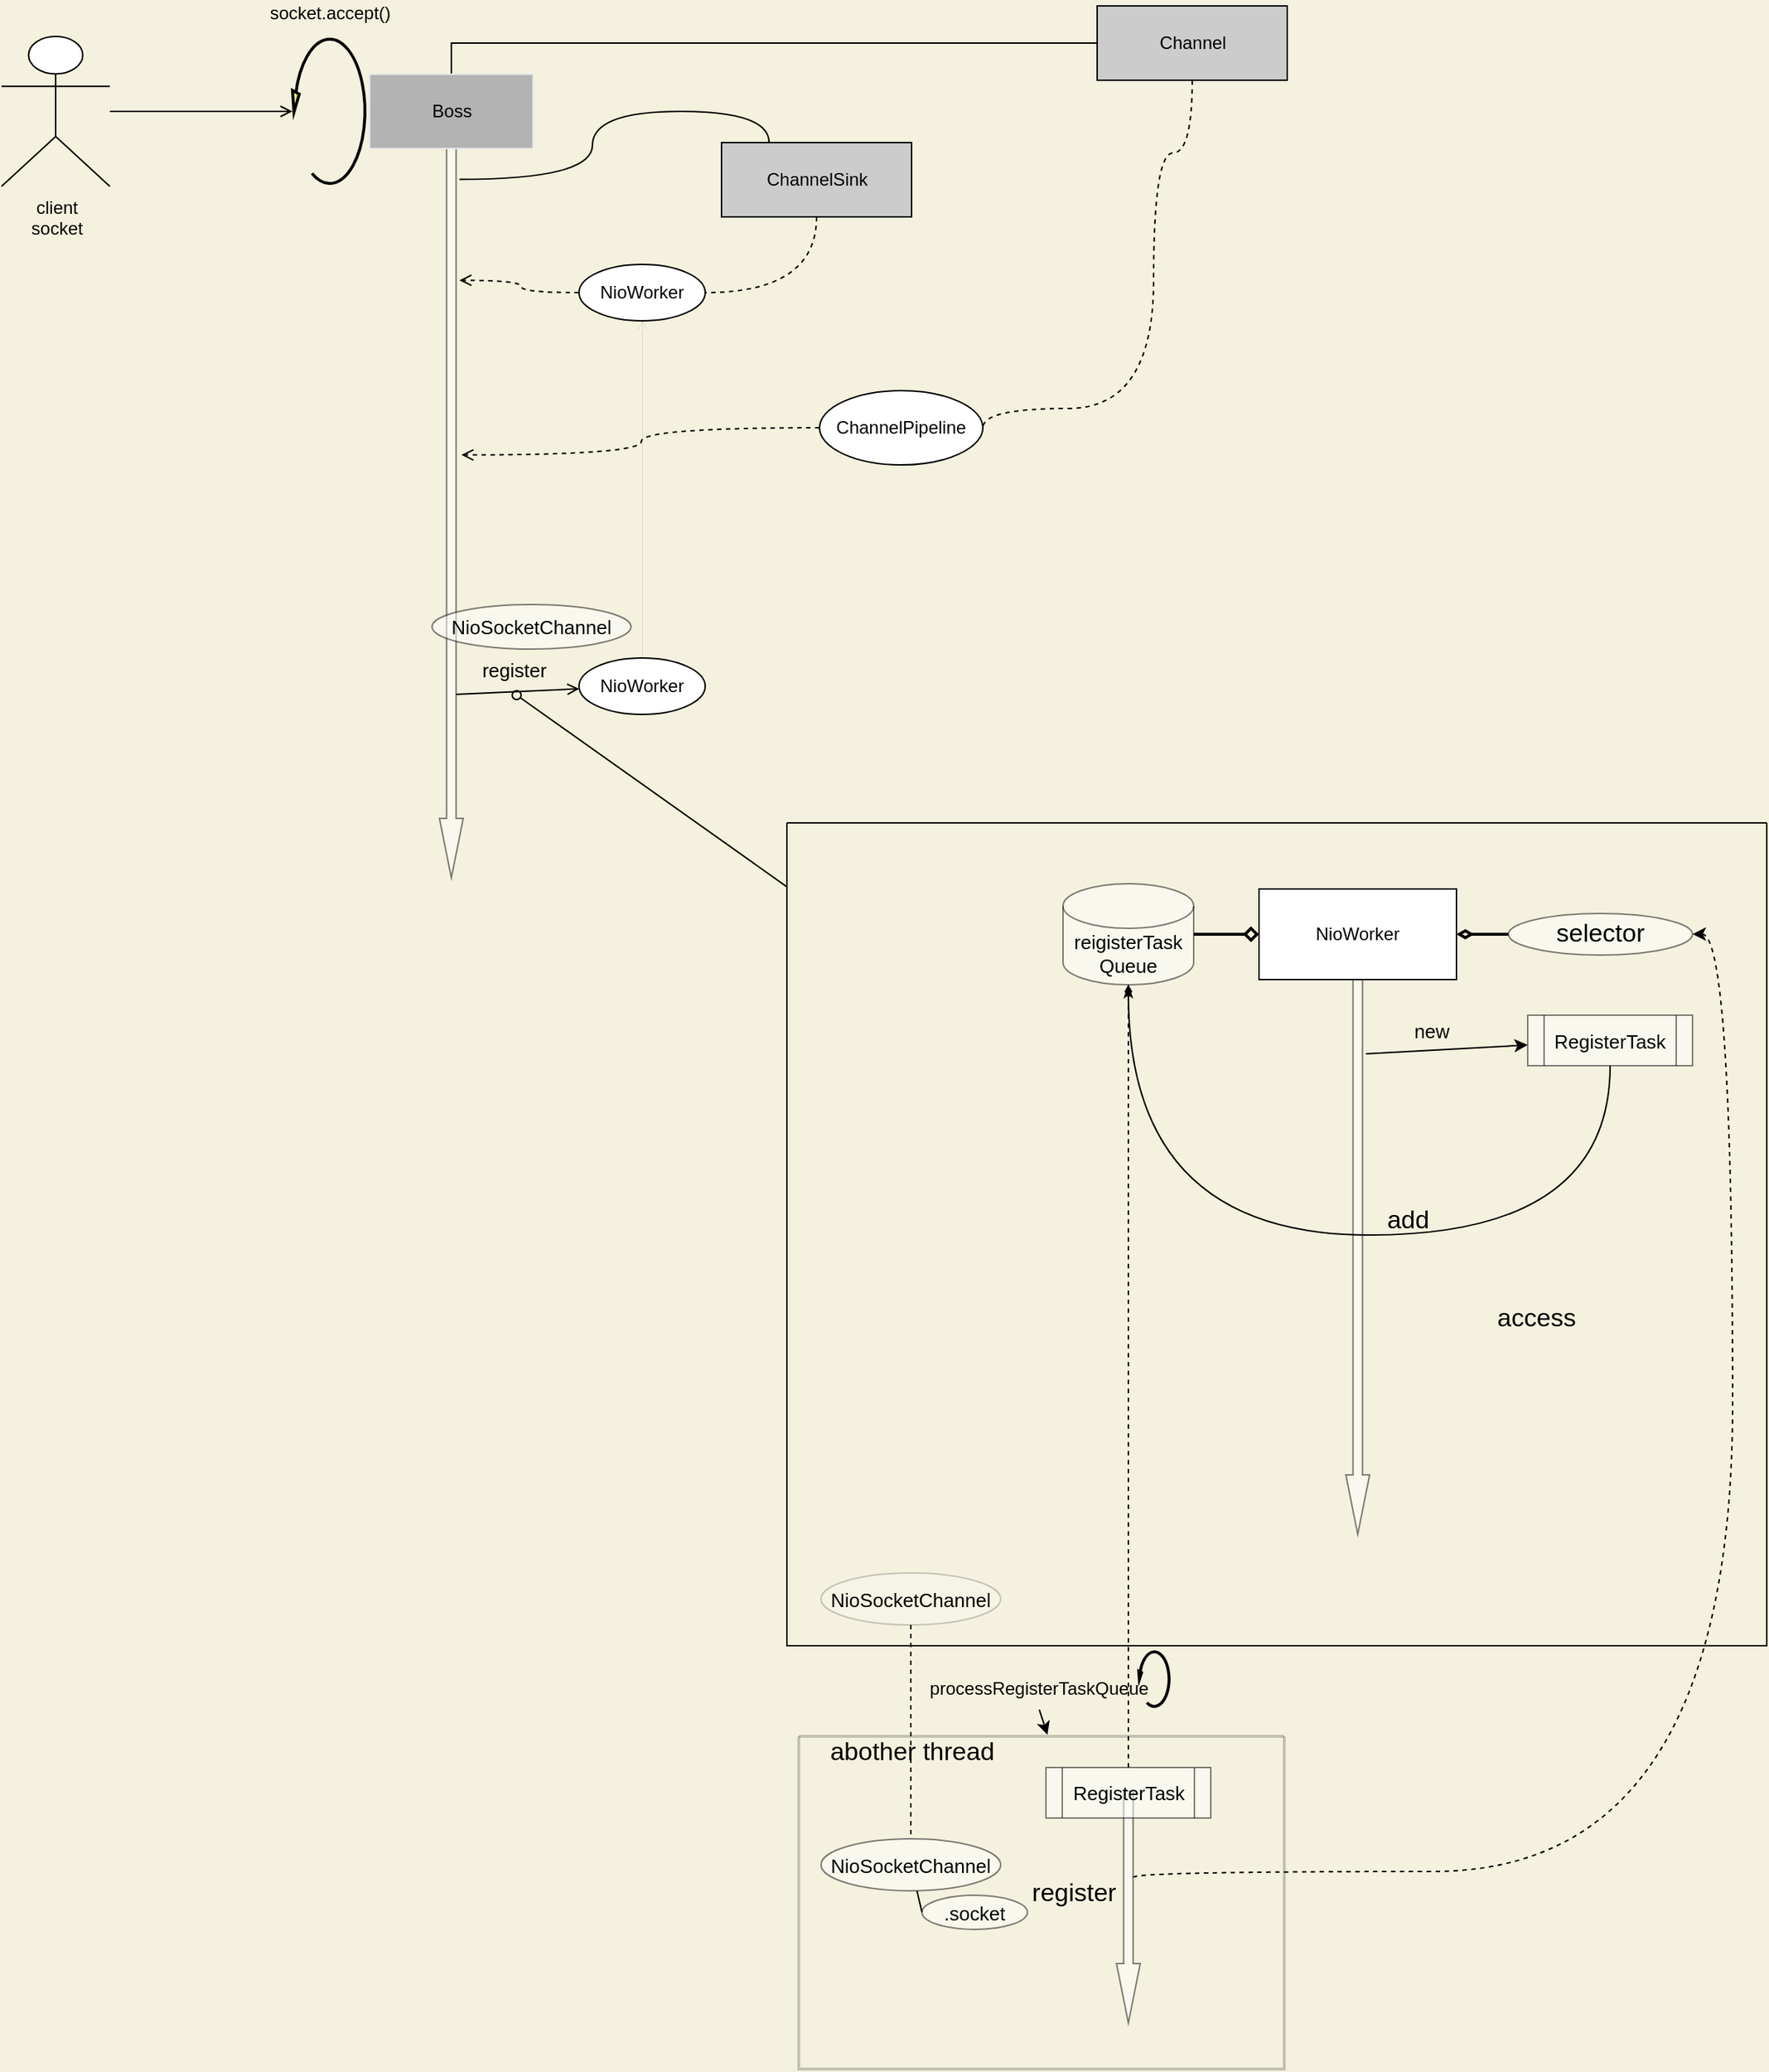 <mxfile version="18.1.2" type="github">
  <diagram id="C5RBs43oDa-KdzZeNtuy" name="Page-1">
    <mxGraphModel dx="1039" dy="588" grid="0" gridSize="10" guides="1" tooltips="1" connect="1" arrows="1" fold="1" page="1" pageScale="1" pageWidth="1654" pageHeight="2336" background="#F4F1DE" math="0" shadow="0">
      <root>
        <mxCell id="WIyWlLk6GJQsqaUBKTNV-0" />
        <mxCell id="WIyWlLk6GJQsqaUBKTNV-1" parent="WIyWlLk6GJQsqaUBKTNV-0" />
        <mxCell id="JJd1Dyh_8KR_ng7A4it1-5" value="" style="verticalLabelPosition=bottom;verticalAlign=top;html=1;strokeWidth=1;shape=mxgraph.arrows2.arrow;dy=0.6;dx=40;notch=0;rotation=90;opacity=50;" parent="WIyWlLk6GJQsqaUBKTNV-1" vertex="1">
          <mxGeometry x="111" y="440" width="496" height="16" as="geometry" />
        </mxCell>
        <mxCell id="mQrJLGn_2oOqnH6kh-GI-0" style="edgeStyle=orthogonalEdgeStyle;rounded=0;orthogonalLoop=1;jettySize=auto;html=1;startArrow=open;startFill=0;endArrow=none;endFill=0;entryX=1;entryY=0.5;entryDx=0;entryDy=0;exitX=0.98;exitY=0.5;exitDx=0;exitDy=0;" parent="WIyWlLk6GJQsqaUBKTNV-1" source="mQrJLGn_2oOqnH6kh-GI-3" target="mQrJLGn_2oOqnH6kh-GI-1" edge="1">
          <mxGeometry relative="1" as="geometry">
            <mxPoint x="306" y="91" as="targetPoint" />
            <mxPoint x="258" y="180" as="sourcePoint" />
          </mxGeometry>
        </mxCell>
        <mxCell id="iZjJDSIqUdO2it0r3Fah-3" style="edgeStyle=orthogonalEdgeStyle;rounded=0;orthogonalLoop=1;jettySize=auto;html=1;entryX=0;entryY=0.5;entryDx=0;entryDy=0;exitX=0.5;exitY=0;exitDx=0;exitDy=0;endArrow=none;endFill=0;strokeWidth=1;" edge="1" parent="WIyWlLk6GJQsqaUBKTNV-1" source="CBt1W6F0eVTfvMk-Idz6-0" target="iZjJDSIqUdO2it0r3Fah-2">
          <mxGeometry relative="1" as="geometry" />
        </mxCell>
        <mxCell id="CBt1W6F0eVTfvMk-Idz6-0" value="Boss" style="html=1;fillColor=#B3B3B3;strokeColor=#E6E6E6;" parent="WIyWlLk6GJQsqaUBKTNV-1" vertex="1">
          <mxGeometry x="304" y="155" width="110" height="50" as="geometry" />
        </mxCell>
        <mxCell id="JJd1Dyh_8KR_ng7A4it1-3" style="edgeStyle=orthogonalEdgeStyle;rounded=0;orthogonalLoop=1;jettySize=auto;html=1;entryX=0.189;entryY=0.159;entryDx=0;entryDy=0;entryPerimeter=0;curved=1;endArrow=open;endFill=0;dashed=1;" parent="WIyWlLk6GJQsqaUBKTNV-1" source="CBt1W6F0eVTfvMk-Idz6-3" target="JJd1Dyh_8KR_ng7A4it1-5" edge="1">
          <mxGeometry relative="1" as="geometry">
            <mxPoint x="385" y="373" as="targetPoint" />
          </mxGeometry>
        </mxCell>
        <mxCell id="iZjJDSIqUdO2it0r3Fah-18" value="" style="rounded=0;orthogonalLoop=1;jettySize=auto;html=1;fontSize=13;startArrow=open;startFill=0;endArrow=none;endFill=0;strokeWidth=0;exitX=0.5;exitY=1;exitDx=0;exitDy=0;" edge="1" parent="WIyWlLk6GJQsqaUBKTNV-1" source="CBt1W6F0eVTfvMk-Idz6-3" target="iZjJDSIqUdO2it0r3Fah-17">
          <mxGeometry relative="1" as="geometry" />
        </mxCell>
        <mxCell id="CBt1W6F0eVTfvMk-Idz6-3" value="NioWorker" style="ellipse;whiteSpace=wrap;html=1;fontFamily=Helvetica;fontSize=12;fontColor=default;align=center;strokeColor=default;fillColor=default;" parent="WIyWlLk6GJQsqaUBKTNV-1" vertex="1">
          <mxGeometry x="445" y="283" width="85" height="38" as="geometry" />
        </mxCell>
        <mxCell id="mQrJLGn_2oOqnH6kh-GI-1" value="client&lt;br&gt;socket" style="shape=umlActor;verticalLabelPosition=bottom;verticalAlign=top;html=1;fontFamily=Helvetica;fontSize=12;fontColor=default;align=center;strokeColor=default;fillColor=default;" parent="WIyWlLk6GJQsqaUBKTNV-1" vertex="1">
          <mxGeometry x="56" y="129.5" width="73" height="101" as="geometry" />
        </mxCell>
        <mxCell id="mQrJLGn_2oOqnH6kh-GI-3" value="" style="verticalLabelPosition=bottom;html=1;verticalAlign=top;strokeWidth=2;shape=mxgraph.lean_mapping.physical_pull;pointerEvents=1;fillColor=#FFFA75;rotation=-180;" parent="WIyWlLk6GJQsqaUBKTNV-1" vertex="1">
          <mxGeometry x="252" y="131" width="49" height="98" as="geometry" />
        </mxCell>
        <mxCell id="mQrJLGn_2oOqnH6kh-GI-4" value="socket.accept()" style="text;html=1;align=center;verticalAlign=middle;resizable=0;points=[];autosize=1;strokeColor=none;fillColor=none;" parent="WIyWlLk6GJQsqaUBKTNV-1" vertex="1">
          <mxGeometry x="227.5" y="105" width="98" height="18" as="geometry" />
        </mxCell>
        <mxCell id="JJd1Dyh_8KR_ng7A4it1-6" style="edgeStyle=orthogonalEdgeStyle;rounded=0;orthogonalLoop=1;jettySize=auto;html=1;exitX=0.5;exitY=1;exitDx=0;exitDy=0;curved=1;endArrow=none;endFill=0;entryX=1;entryY=0.5;entryDx=0;entryDy=0;startArrow=none;dashed=1;" parent="WIyWlLk6GJQsqaUBKTNV-1" source="CBt1W6F0eVTfvMk-Idz6-1" target="CBt1W6F0eVTfvMk-Idz6-3" edge="1">
          <mxGeometry relative="1" as="geometry" />
        </mxCell>
        <mxCell id="CBt1W6F0eVTfvMk-Idz6-1" value="ChannelSink" style="html=1;fillColor=#CCCCCC;" parent="WIyWlLk6GJQsqaUBKTNV-1" vertex="1">
          <mxGeometry x="541" y="201" width="128" height="50" as="geometry" />
        </mxCell>
        <mxCell id="JJd1Dyh_8KR_ng7A4it1-8" value="" style="edgeStyle=orthogonalEdgeStyle;rounded=0;orthogonalLoop=1;jettySize=auto;html=1;exitX=0.052;exitY=0.159;exitDx=0;exitDy=0;exitPerimeter=0;curved=1;endArrow=none;endFill=0;entryX=0.25;entryY=0;entryDx=0;entryDy=0;" parent="WIyWlLk6GJQsqaUBKTNV-1" source="JJd1Dyh_8KR_ng7A4it1-5" target="CBt1W6F0eVTfvMk-Idz6-1" edge="1">
          <mxGeometry relative="1" as="geometry">
            <mxPoint x="364.456" y="246" as="sourcePoint" />
            <mxPoint x="637.25" y="291" as="targetPoint" />
          </mxGeometry>
        </mxCell>
        <mxCell id="iZjJDSIqUdO2it0r3Fah-4" style="edgeStyle=orthogonalEdgeStyle;rounded=0;orthogonalLoop=1;jettySize=auto;html=1;entryX=0.426;entryY=0.074;entryDx=0;entryDy=0;entryPerimeter=0;startArrow=none;startFill=0;endArrow=open;endFill=0;curved=1;dashed=1;" edge="1" parent="WIyWlLk6GJQsqaUBKTNV-1" source="CBt1W6F0eVTfvMk-Idz6-2" target="JJd1Dyh_8KR_ng7A4it1-5">
          <mxGeometry relative="1" as="geometry">
            <Array as="points" />
          </mxGeometry>
        </mxCell>
        <mxCell id="iZjJDSIqUdO2it0r3Fah-2" value="Channel" style="html=1;fillColor=#CCCCCC;" vertex="1" parent="WIyWlLk6GJQsqaUBKTNV-1">
          <mxGeometry x="794" y="109" width="128" height="50" as="geometry" />
        </mxCell>
        <mxCell id="CBt1W6F0eVTfvMk-Idz6-2" value="ChannelPipeline" style="ellipse;whiteSpace=wrap;html=1;fontFamily=Helvetica;fontSize=12;fontColor=default;align=center;strokeColor=default;fillColor=default;" parent="WIyWlLk6GJQsqaUBKTNV-1" vertex="1">
          <mxGeometry x="607" y="368" width="110" height="50" as="geometry" />
        </mxCell>
        <mxCell id="iZjJDSIqUdO2it0r3Fah-5" value="" style="edgeStyle=orthogonalEdgeStyle;rounded=0;orthogonalLoop=1;jettySize=auto;html=1;entryX=1;entryY=0.5;entryDx=0;entryDy=0;startArrow=none;startFill=0;endArrow=none;endFill=0;curved=1;exitX=0.5;exitY=1;exitDx=0;exitDy=0;dashed=1;" edge="1" parent="WIyWlLk6GJQsqaUBKTNV-1" source="iZjJDSIqUdO2it0r3Fah-2" target="CBt1W6F0eVTfvMk-Idz6-2">
          <mxGeometry relative="1" as="geometry">
            <mxPoint x="858" y="159" as="sourcePoint" />
            <mxPoint x="366.728" y="414.768" as="targetPoint" />
            <Array as="points">
              <mxPoint x="858" y="208" />
              <mxPoint x="832" y="208" />
              <mxPoint x="832" y="380" />
              <mxPoint x="717" y="380" />
            </Array>
          </mxGeometry>
        </mxCell>
        <mxCell id="iZjJDSIqUdO2it0r3Fah-22" style="edgeStyle=none;rounded=0;orthogonalLoop=1;jettySize=auto;html=1;entryX=0.751;entryY=0.301;entryDx=0;entryDy=0;entryPerimeter=0;fontSize=13;startArrow=open;startFill=0;endArrow=none;endFill=0;strokeWidth=1;" edge="1" parent="WIyWlLk6GJQsqaUBKTNV-1" source="iZjJDSIqUdO2it0r3Fah-17" target="JJd1Dyh_8KR_ng7A4it1-5">
          <mxGeometry relative="1" as="geometry" />
        </mxCell>
        <mxCell id="iZjJDSIqUdO2it0r3Fah-17" value="NioWorker" style="ellipse;whiteSpace=wrap;html=1;fontFamily=Helvetica;fontSize=12;fontColor=default;align=center;strokeColor=default;fillColor=default;" vertex="1" parent="WIyWlLk6GJQsqaUBKTNV-1">
          <mxGeometry x="445" y="548" width="85" height="38" as="geometry" />
        </mxCell>
        <mxCell id="iZjJDSIqUdO2it0r3Fah-9" value="NioSocketChannel" style="ellipse;whiteSpace=wrap;html=1;fontSize=13;strokeWidth=1;fillColor=#FFFFFF;opacity=50;" vertex="1" parent="WIyWlLk6GJQsqaUBKTNV-1">
          <mxGeometry x="346" y="512" width="134" height="30" as="geometry" />
        </mxCell>
        <mxCell id="iZjJDSIqUdO2it0r3Fah-24" value="register" style="text;html=1;align=center;verticalAlign=middle;resizable=0;points=[];autosize=1;strokeColor=none;fillColor=none;fontSize=13;" vertex="1" parent="WIyWlLk6GJQsqaUBKTNV-1">
          <mxGeometry x="374" y="546" width="53" height="20" as="geometry" />
        </mxCell>
        <mxCell id="iZjJDSIqUdO2it0r3Fah-25" value="" style="endArrow=none;html=1;rounded=0;fontSize=13;strokeWidth=1;startArrow=oval;startFill=0;endFill=0;" edge="1" parent="WIyWlLk6GJQsqaUBKTNV-1" target="iZjJDSIqUdO2it0r3Fah-26">
          <mxGeometry width="50" height="50" relative="1" as="geometry">
            <mxPoint x="403" y="573" as="sourcePoint" />
            <mxPoint x="685" y="759" as="targetPoint" />
          </mxGeometry>
        </mxCell>
        <mxCell id="iZjJDSIqUdO2it0r3Fah-26" value="" style="swimlane;startSize=0;fontSize=13;strokeWidth=1;fillColor=#FFFF00;" vertex="1" parent="WIyWlLk6GJQsqaUBKTNV-1">
          <mxGeometry x="585" y="659" width="660" height="554" as="geometry">
            <mxRectangle x="585" y="659" width="50" height="44" as="alternateBounds" />
          </mxGeometry>
        </mxCell>
        <mxCell id="iZjJDSIqUdO2it0r3Fah-35" value="" style="verticalLabelPosition=bottom;verticalAlign=top;html=1;strokeWidth=1;shape=mxgraph.arrows2.arrow;dy=0.6;dx=40;notch=0;rotation=90;opacity=50;" vertex="1" parent="iZjJDSIqUdO2it0r3Fah-26">
          <mxGeometry x="191.5" y="278" width="386" height="16" as="geometry" />
        </mxCell>
        <mxCell id="iZjJDSIqUdO2it0r3Fah-47" style="edgeStyle=orthogonalEdgeStyle;curved=1;rounded=0;orthogonalLoop=1;jettySize=auto;html=1;fontSize=17;startArrow=diamondThin;startFill=0;endArrow=none;endFill=0;strokeWidth=2;" edge="1" parent="iZjJDSIqUdO2it0r3Fah-26" source="iZjJDSIqUdO2it0r3Fah-27" target="iZjJDSIqUdO2it0r3Fah-46">
          <mxGeometry relative="1" as="geometry" />
        </mxCell>
        <mxCell id="iZjJDSIqUdO2it0r3Fah-27" value="NioWorker" style="rounded=0;whiteSpace=wrap;html=1;fontFamily=Helvetica;fontSize=12;fontColor=default;align=center;strokeColor=default;fillColor=default;" vertex="1" parent="iZjJDSIqUdO2it0r3Fah-26">
          <mxGeometry x="318" y="44.5" width="133" height="61" as="geometry" />
        </mxCell>
        <mxCell id="iZjJDSIqUdO2it0r3Fah-41" style="edgeStyle=none;rounded=0;orthogonalLoop=1;jettySize=auto;html=1;entryX=0.162;entryY=0.162;entryDx=0;entryDy=0;entryPerimeter=0;fontSize=13;startArrow=classic;startFill=1;endArrow=none;endFill=0;strokeWidth=1;" edge="1" parent="iZjJDSIqUdO2it0r3Fah-26" source="iZjJDSIqUdO2it0r3Fah-36" target="iZjJDSIqUdO2it0r3Fah-35">
          <mxGeometry relative="1" as="geometry" />
        </mxCell>
        <mxCell id="iZjJDSIqUdO2it0r3Fah-45" style="edgeStyle=orthogonalEdgeStyle;rounded=0;orthogonalLoop=1;jettySize=auto;html=1;entryX=0.5;entryY=1;entryDx=0;entryDy=0;entryPerimeter=0;fontSize=13;startArrow=none;startFill=0;endArrow=classicThin;endFill=1;strokeWidth=1;exitX=0.5;exitY=1;exitDx=0;exitDy=0;curved=1;" edge="1" parent="iZjJDSIqUdO2it0r3Fah-26" source="iZjJDSIqUdO2it0r3Fah-36" target="iZjJDSIqUdO2it0r3Fah-42">
          <mxGeometry relative="1" as="geometry">
            <Array as="points">
              <mxPoint x="555" y="277.5" />
              <mxPoint x="230" y="277.5" />
            </Array>
          </mxGeometry>
        </mxCell>
        <mxCell id="iZjJDSIqUdO2it0r3Fah-56" value="add" style="edgeLabel;html=1;align=center;verticalAlign=middle;resizable=0;points=[];fontSize=17;labelBackgroundColor=none;" vertex="1" connectable="0" parent="iZjJDSIqUdO2it0r3Fah-45">
          <mxGeometry x="-0.147" y="-1" relative="1" as="geometry">
            <mxPoint x="8" y="-9" as="offset" />
          </mxGeometry>
        </mxCell>
        <mxCell id="iZjJDSIqUdO2it0r3Fah-36" value="RegisterTask" style="shape=process;whiteSpace=wrap;html=1;backgroundOutline=1;fontSize=13;strokeWidth=1;fillColor=#FFFFFF;opacity=50;" vertex="1" parent="iZjJDSIqUdO2it0r3Fah-26">
          <mxGeometry x="499" y="129.5" width="111" height="34" as="geometry" />
        </mxCell>
        <mxCell id="iZjJDSIqUdO2it0r3Fah-43" style="edgeStyle=none;rounded=0;orthogonalLoop=1;jettySize=auto;html=1;entryX=0;entryY=0.5;entryDx=0;entryDy=0;fontSize=13;startArrow=none;startFill=0;endArrow=diamond;endFill=0;strokeWidth=2;" edge="1" parent="iZjJDSIqUdO2it0r3Fah-26" source="iZjJDSIqUdO2it0r3Fah-42" target="iZjJDSIqUdO2it0r3Fah-27">
          <mxGeometry relative="1" as="geometry" />
        </mxCell>
        <mxCell id="iZjJDSIqUdO2it0r3Fah-42" value="reigisterTask&lt;br&gt;Queue" style="shape=cylinder3;whiteSpace=wrap;html=1;boundedLbl=1;backgroundOutline=1;size=15;fontSize=13;strokeWidth=1;fillColor=#FFFFFF;opacity=50;" vertex="1" parent="iZjJDSIqUdO2it0r3Fah-26">
          <mxGeometry x="186" y="41" width="88" height="68" as="geometry" />
        </mxCell>
        <mxCell id="iZjJDSIqUdO2it0r3Fah-44" value="new" style="text;html=1;align=center;verticalAlign=middle;resizable=0;points=[];autosize=1;strokeColor=none;fillColor=none;fontSize=13;" vertex="1" parent="iZjJDSIqUdO2it0r3Fah-26">
          <mxGeometry x="417" y="129.5" width="34" height="20" as="geometry" />
        </mxCell>
        <mxCell id="iZjJDSIqUdO2it0r3Fah-46" value="selector" style="ellipse;whiteSpace=wrap;html=1;fontSize=17;strokeWidth=1;fillColor=#FFFFFF;opacity=50;" vertex="1" parent="iZjJDSIqUdO2it0r3Fah-26">
          <mxGeometry x="486" y="61" width="124" height="28" as="geometry" />
        </mxCell>
        <mxCell id="iZjJDSIqUdO2it0r3Fah-50" style="edgeStyle=orthogonalEdgeStyle;curved=1;rounded=0;orthogonalLoop=1;jettySize=auto;html=1;entryX=1;entryY=0.5;entryDx=0;entryDy=0;fontSize=17;startArrow=none;startFill=0;endArrow=classic;endFill=1;strokeWidth=1;dashed=1;exitX=0;exitY=0;exitDx=58;exitDy=4.8;exitPerimeter=0;" edge="1" parent="iZjJDSIqUdO2it0r3Fah-26" source="iZjJDSIqUdO2it0r3Fah-52">
          <mxGeometry relative="1" as="geometry">
            <mxPoint x="230" y="380.956" as="sourcePoint" />
            <mxPoint x="610" y="74.9" as="targetPoint" />
            <Array as="points">
              <mxPoint x="233" y="706" />
              <mxPoint x="637" y="706" />
              <mxPoint x="637" y="75" />
            </Array>
          </mxGeometry>
        </mxCell>
        <mxCell id="iZjJDSIqUdO2it0r3Fah-60" value="access" style="text;html=1;strokeColor=none;fillColor=none;align=center;verticalAlign=middle;whiteSpace=wrap;rounded=0;labelBackgroundColor=none;fontSize=17;opacity=0;" vertex="1" parent="iZjJDSIqUdO2it0r3Fah-26">
          <mxGeometry x="475" y="319" width="60" height="30" as="geometry" />
        </mxCell>
        <mxCell id="iZjJDSIqUdO2it0r3Fah-64" value="NioSocketChannel&lt;br&gt;" style="ellipse;whiteSpace=wrap;html=1;fontSize=13;strokeWidth=1;fillColor=#FFFFFF;opacity=20;" vertex="1" parent="iZjJDSIqUdO2it0r3Fah-26">
          <mxGeometry x="23" y="505" width="121" height="35" as="geometry" />
        </mxCell>
        <mxCell id="iZjJDSIqUdO2it0r3Fah-75" value="" style="verticalLabelPosition=bottom;html=1;verticalAlign=top;strokeWidth=2;shape=mxgraph.lean_mapping.physical_pull;pointerEvents=1;fillColor=#FFFA75;rotation=-180;" vertex="1" parent="WIyWlLk6GJQsqaUBKTNV-1">
          <mxGeometry x="822" y="1217" width="20.5" height="37" as="geometry" />
        </mxCell>
        <mxCell id="iZjJDSIqUdO2it0r3Fah-52" value="" style="verticalLabelPosition=bottom;verticalAlign=top;html=1;strokeWidth=1;shape=mxgraph.arrows2.arrow;dy=0.6;dx=40;notch=0;rotation=90;opacity=50;" vertex="1" parent="WIyWlLk6GJQsqaUBKTNV-1">
          <mxGeometry x="737" y="1381" width="156" height="16" as="geometry" />
        </mxCell>
        <mxCell id="iZjJDSIqUdO2it0r3Fah-49" value="RegisterTask" style="shape=process;whiteSpace=wrap;html=1;backgroundOutline=1;fontSize=13;strokeWidth=1;fillColor=#FFFFFF;opacity=50;" vertex="1" parent="WIyWlLk6GJQsqaUBKTNV-1">
          <mxGeometry x="759.5" y="1295" width="111" height="34" as="geometry" />
        </mxCell>
        <mxCell id="iZjJDSIqUdO2it0r3Fah-54" value="register" style="text;html=1;align=center;verticalAlign=middle;resizable=0;points=[];autosize=1;strokeColor=none;fillColor=none;fontSize=17;" vertex="1" parent="WIyWlLk6GJQsqaUBKTNV-1">
          <mxGeometry x="744" y="1368" width="67" height="24" as="geometry" />
        </mxCell>
        <mxCell id="iZjJDSIqUdO2it0r3Fah-62" value=".socket" style="ellipse;whiteSpace=wrap;html=1;fontSize=13;strokeWidth=1;fillColor=#FFFFFF;opacity=50;" vertex="1" parent="WIyWlLk6GJQsqaUBKTNV-1">
          <mxGeometry x="676" y="1381" width="71" height="23" as="geometry" />
        </mxCell>
        <mxCell id="iZjJDSIqUdO2it0r3Fah-55" value="NioSocketChannel&lt;br&gt;" style="ellipse;whiteSpace=wrap;html=1;fontSize=13;strokeWidth=1;fillColor=#FFFFFF;opacity=50;" vertex="1" parent="WIyWlLk6GJQsqaUBKTNV-1">
          <mxGeometry x="608" y="1343" width="121" height="35" as="geometry" />
        </mxCell>
        <mxCell id="iZjJDSIqUdO2it0r3Fah-63" value="" style="rounded=0;orthogonalLoop=1;jettySize=auto;html=1;fontSize=17;startArrow=none;startFill=0;endArrow=none;endFill=0;strokeWidth=1;entryX=0;entryY=0.5;entryDx=0;entryDy=0;" edge="1" parent="WIyWlLk6GJQsqaUBKTNV-1" source="iZjJDSIqUdO2it0r3Fah-55" target="iZjJDSIqUdO2it0r3Fah-62">
          <mxGeometry relative="1" as="geometry" />
        </mxCell>
        <mxCell id="iZjJDSIqUdO2it0r3Fah-67" value="abother thread" style="text;html=1;align=center;verticalAlign=middle;resizable=0;points=[];autosize=1;strokeColor=none;fillColor=none;fontSize=17;" vertex="1" parent="WIyWlLk6GJQsqaUBKTNV-1">
          <mxGeometry x="608" y="1273" width="121" height="24" as="geometry" />
        </mxCell>
        <mxCell id="iZjJDSIqUdO2it0r3Fah-69" value="&lt;font style=&quot;font-size: 12px;&quot;&gt;processRegisterTaskQueue&lt;/font&gt;" style="text;html=1;strokeColor=none;fillColor=none;align=center;verticalAlign=middle;whiteSpace=wrap;rounded=0;labelBackgroundColor=none;fontSize=17;opacity=20;" vertex="1" parent="WIyWlLk6GJQsqaUBKTNV-1">
          <mxGeometry x="725" y="1226" width="60" height="30" as="geometry" />
        </mxCell>
        <mxCell id="iZjJDSIqUdO2it0r3Fah-68" value="" style="endArrow=classic;html=1;rounded=0;fontSize=17;strokeWidth=1;entryX=0.5;entryY=0;entryDx=0;entryDy=0;exitX=0.5;exitY=1;exitDx=0;exitDy=0;" edge="1" parent="WIyWlLk6GJQsqaUBKTNV-1" source="iZjJDSIqUdO2it0r3Fah-69">
          <mxGeometry width="50" height="50" relative="1" as="geometry">
            <mxPoint x="477" y="1388" as="sourcePoint" />
            <mxPoint x="760.5" y="1273" as="targetPoint" />
          </mxGeometry>
        </mxCell>
        <mxCell id="iZjJDSIqUdO2it0r3Fah-51" style="edgeStyle=orthogonalEdgeStyle;curved=1;rounded=0;orthogonalLoop=1;jettySize=auto;html=1;fontSize=17;startArrow=diamondThin;startFill=0;endArrow=none;endFill=0;strokeWidth=1;dashed=1;" edge="1" parent="WIyWlLk6GJQsqaUBKTNV-1" source="iZjJDSIqUdO2it0r3Fah-42" target="iZjJDSIqUdO2it0r3Fah-49">
          <mxGeometry relative="1" as="geometry" />
        </mxCell>
        <mxCell id="iZjJDSIqUdO2it0r3Fah-65" style="edgeStyle=none;rounded=0;orthogonalLoop=1;jettySize=auto;html=1;fontSize=17;startArrow=none;startFill=0;endArrow=none;endFill=0;strokeWidth=1;dashed=1;" edge="1" parent="WIyWlLk6GJQsqaUBKTNV-1" source="iZjJDSIqUdO2it0r3Fah-64" target="iZjJDSIqUdO2it0r3Fah-55">
          <mxGeometry relative="1" as="geometry" />
        </mxCell>
        <mxCell id="iZjJDSIqUdO2it0r3Fah-66" value="" style="swimlane;startSize=0;labelBackgroundColor=none;fontSize=17;strokeWidth=2;fillColor=#FFFFFF;opacity=20;" vertex="1" parent="WIyWlLk6GJQsqaUBKTNV-1">
          <mxGeometry x="593" y="1274" width="327" height="224" as="geometry">
            <mxRectangle x="593" y="1274" width="50" height="44" as="alternateBounds" />
          </mxGeometry>
        </mxCell>
      </root>
    </mxGraphModel>
  </diagram>
</mxfile>

